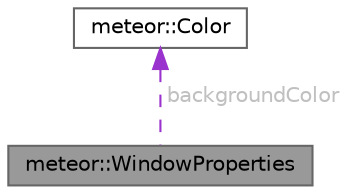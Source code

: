 digraph "meteor::WindowProperties"
{
 // LATEX_PDF_SIZE
  bgcolor="transparent";
  edge [fontname=Helvetica,fontsize=10,labelfontname=Helvetica,labelfontsize=10];
  node [fontname=Helvetica,fontsize=10,shape=box,height=0.2,width=0.4];
  Node1 [id="Node000001",label="meteor::WindowProperties",height=0.2,width=0.4,color="gray40", fillcolor="grey60", style="filled", fontcolor="black",tooltip="A encapsulate properties window creation."];
  Node2 -> Node1 [id="edge1_Node000001_Node000002",dir="back",color="darkorchid3",style="dashed",tooltip=" ",label=" backgroundColor",fontcolor="grey" ];
  Node2 [id="Node000002",label="meteor::Color",height=0.2,width=0.4,color="gray40", fillcolor="white", style="filled",URL="$structmeteor_1_1_color.html",tooltip="A struct representing a color."];
}
